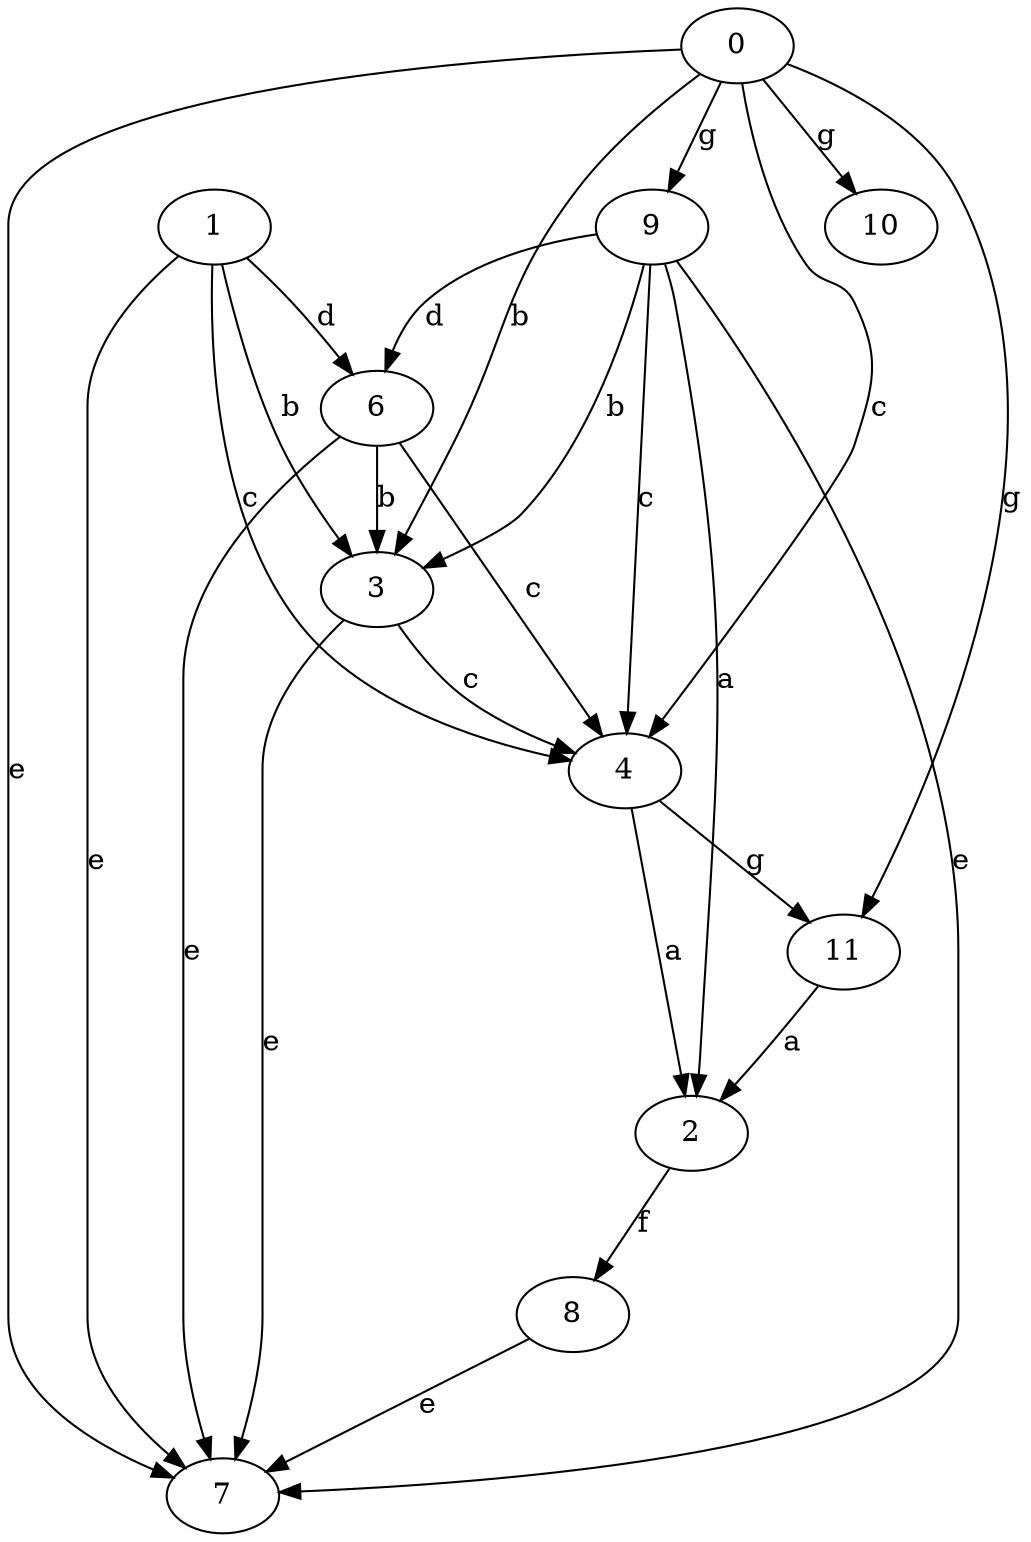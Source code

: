 strict digraph  {
1;
2;
3;
0;
4;
6;
7;
8;
9;
10;
11;
1 -> 3  [label=b];
1 -> 4  [label=c];
1 -> 6  [label=d];
1 -> 7  [label=e];
2 -> 8  [label=f];
3 -> 4  [label=c];
3 -> 7  [label=e];
0 -> 3  [label=b];
0 -> 4  [label=c];
0 -> 7  [label=e];
0 -> 9  [label=g];
0 -> 10  [label=g];
0 -> 11  [label=g];
4 -> 2  [label=a];
4 -> 11  [label=g];
6 -> 3  [label=b];
6 -> 4  [label=c];
6 -> 7  [label=e];
8 -> 7  [label=e];
9 -> 2  [label=a];
9 -> 3  [label=b];
9 -> 4  [label=c];
9 -> 6  [label=d];
9 -> 7  [label=e];
11 -> 2  [label=a];
}
